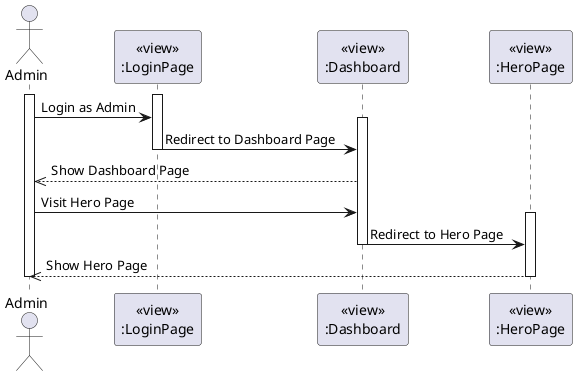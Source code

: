 @startuml Manage Hero
actor Admin
participant LoginPageView [
  <<view>>
  :LoginPage
]

participant DashboardView [
  <<view>>
  :Dashboard
]

participant HeroView [
  <<view>>
  :HeroPage
]

activate Admin
activate LoginPageView
Admin -> LoginPageView: Login as Admin
activate DashboardView
LoginPageView -> DashboardView: Redirect to Dashboard Page
deactivate LoginPageView

DashboardView -->> Admin: Show Dashboard Page

Admin -> DashboardView: Visit Hero Page
activate HeroView
DashboardView -> HeroView: Redirect to Hero Page
deactivate DashboardView

HeroView -->> Admin: Show Hero Page

deactivate Admin
deactivate HeroView
@enduml
